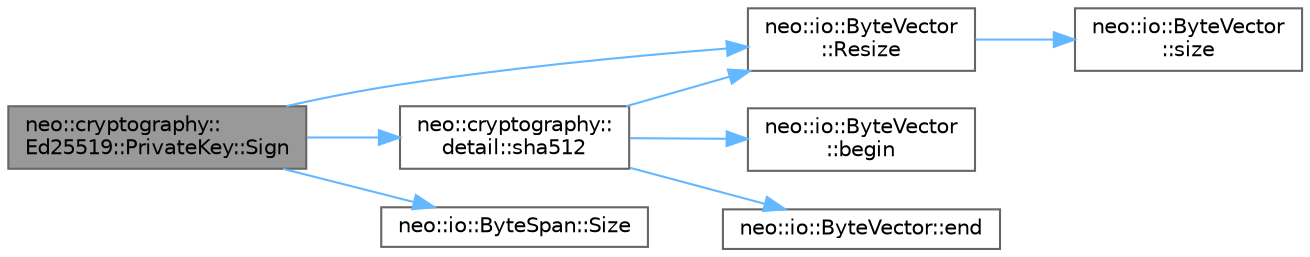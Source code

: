 digraph "neo::cryptography::Ed25519::PrivateKey::Sign"
{
 // LATEX_PDF_SIZE
  bgcolor="transparent";
  edge [fontname=Helvetica,fontsize=10,labelfontname=Helvetica,labelfontsize=10];
  node [fontname=Helvetica,fontsize=10,shape=box,height=0.2,width=0.4];
  rankdir="LR";
  Node1 [id="Node000001",label="neo::cryptography::\lEd25519::PrivateKey::Sign",height=0.2,width=0.4,color="gray40", fillcolor="grey60", style="filled", fontcolor="black",tooltip="Signs a message with this private key."];
  Node1 -> Node2 [id="edge8_Node000001_Node000002",color="steelblue1",style="solid",tooltip=" "];
  Node2 [id="Node000002",label="neo::io::ByteVector\l::Resize",height=0.2,width=0.4,color="grey40", fillcolor="white", style="filled",URL="$classneo_1_1io_1_1_byte_vector.html#ac5d394e2ac6ef922486d6b635d0a9c28",tooltip="Resizes the ByteVector."];
  Node2 -> Node3 [id="edge9_Node000002_Node000003",color="steelblue1",style="solid",tooltip=" "];
  Node3 [id="Node000003",label="neo::io::ByteVector\l::size",height=0.2,width=0.4,color="grey40", fillcolor="white", style="filled",URL="$classneo_1_1io_1_1_byte_vector.html#aa810a2a94af643c2ec1e2400da53d3d7",tooltip="Gets the size of the ByteVector (STL compatibility)."];
  Node1 -> Node4 [id="edge10_Node000001_Node000004",color="steelblue1",style="solid",tooltip=" "];
  Node4 [id="Node000004",label="neo::cryptography::\ldetail::sha512",height=0.2,width=0.4,color="grey40", fillcolor="white", style="filled",URL="$namespaceneo_1_1cryptography_1_1detail.html#a0a38539692d017f54589c2883aafbed6",tooltip=" "];
  Node4 -> Node5 [id="edge11_Node000004_Node000005",color="steelblue1",style="solid",tooltip=" "];
  Node5 [id="Node000005",label="neo::io::ByteVector\l::begin",height=0.2,width=0.4,color="grey40", fillcolor="white", style="filled",URL="$classneo_1_1io_1_1_byte_vector.html#a66da39bab04ea07dea0388ce55b047db",tooltip="Gets an iterator to the beginning of the ByteVector."];
  Node4 -> Node6 [id="edge12_Node000004_Node000006",color="steelblue1",style="solid",tooltip=" "];
  Node6 [id="Node000006",label="neo::io::ByteVector::end",height=0.2,width=0.4,color="grey40", fillcolor="white", style="filled",URL="$classneo_1_1io_1_1_byte_vector.html#a6b53dac8823a4dd0b729471dd7855d61",tooltip="Gets an iterator to the end of the ByteVector."];
  Node4 -> Node2 [id="edge13_Node000004_Node000002",color="steelblue1",style="solid",tooltip=" "];
  Node1 -> Node7 [id="edge14_Node000001_Node000007",color="steelblue1",style="solid",tooltip=" "];
  Node7 [id="Node000007",label="neo::io::ByteSpan::Size",height=0.2,width=0.4,color="grey40", fillcolor="white", style="filled",URL="$classneo_1_1io_1_1_byte_span.html#a4a869430800a37dcbeefac6f36468fcb",tooltip="Gets the size of the ByteSpan."];
}

